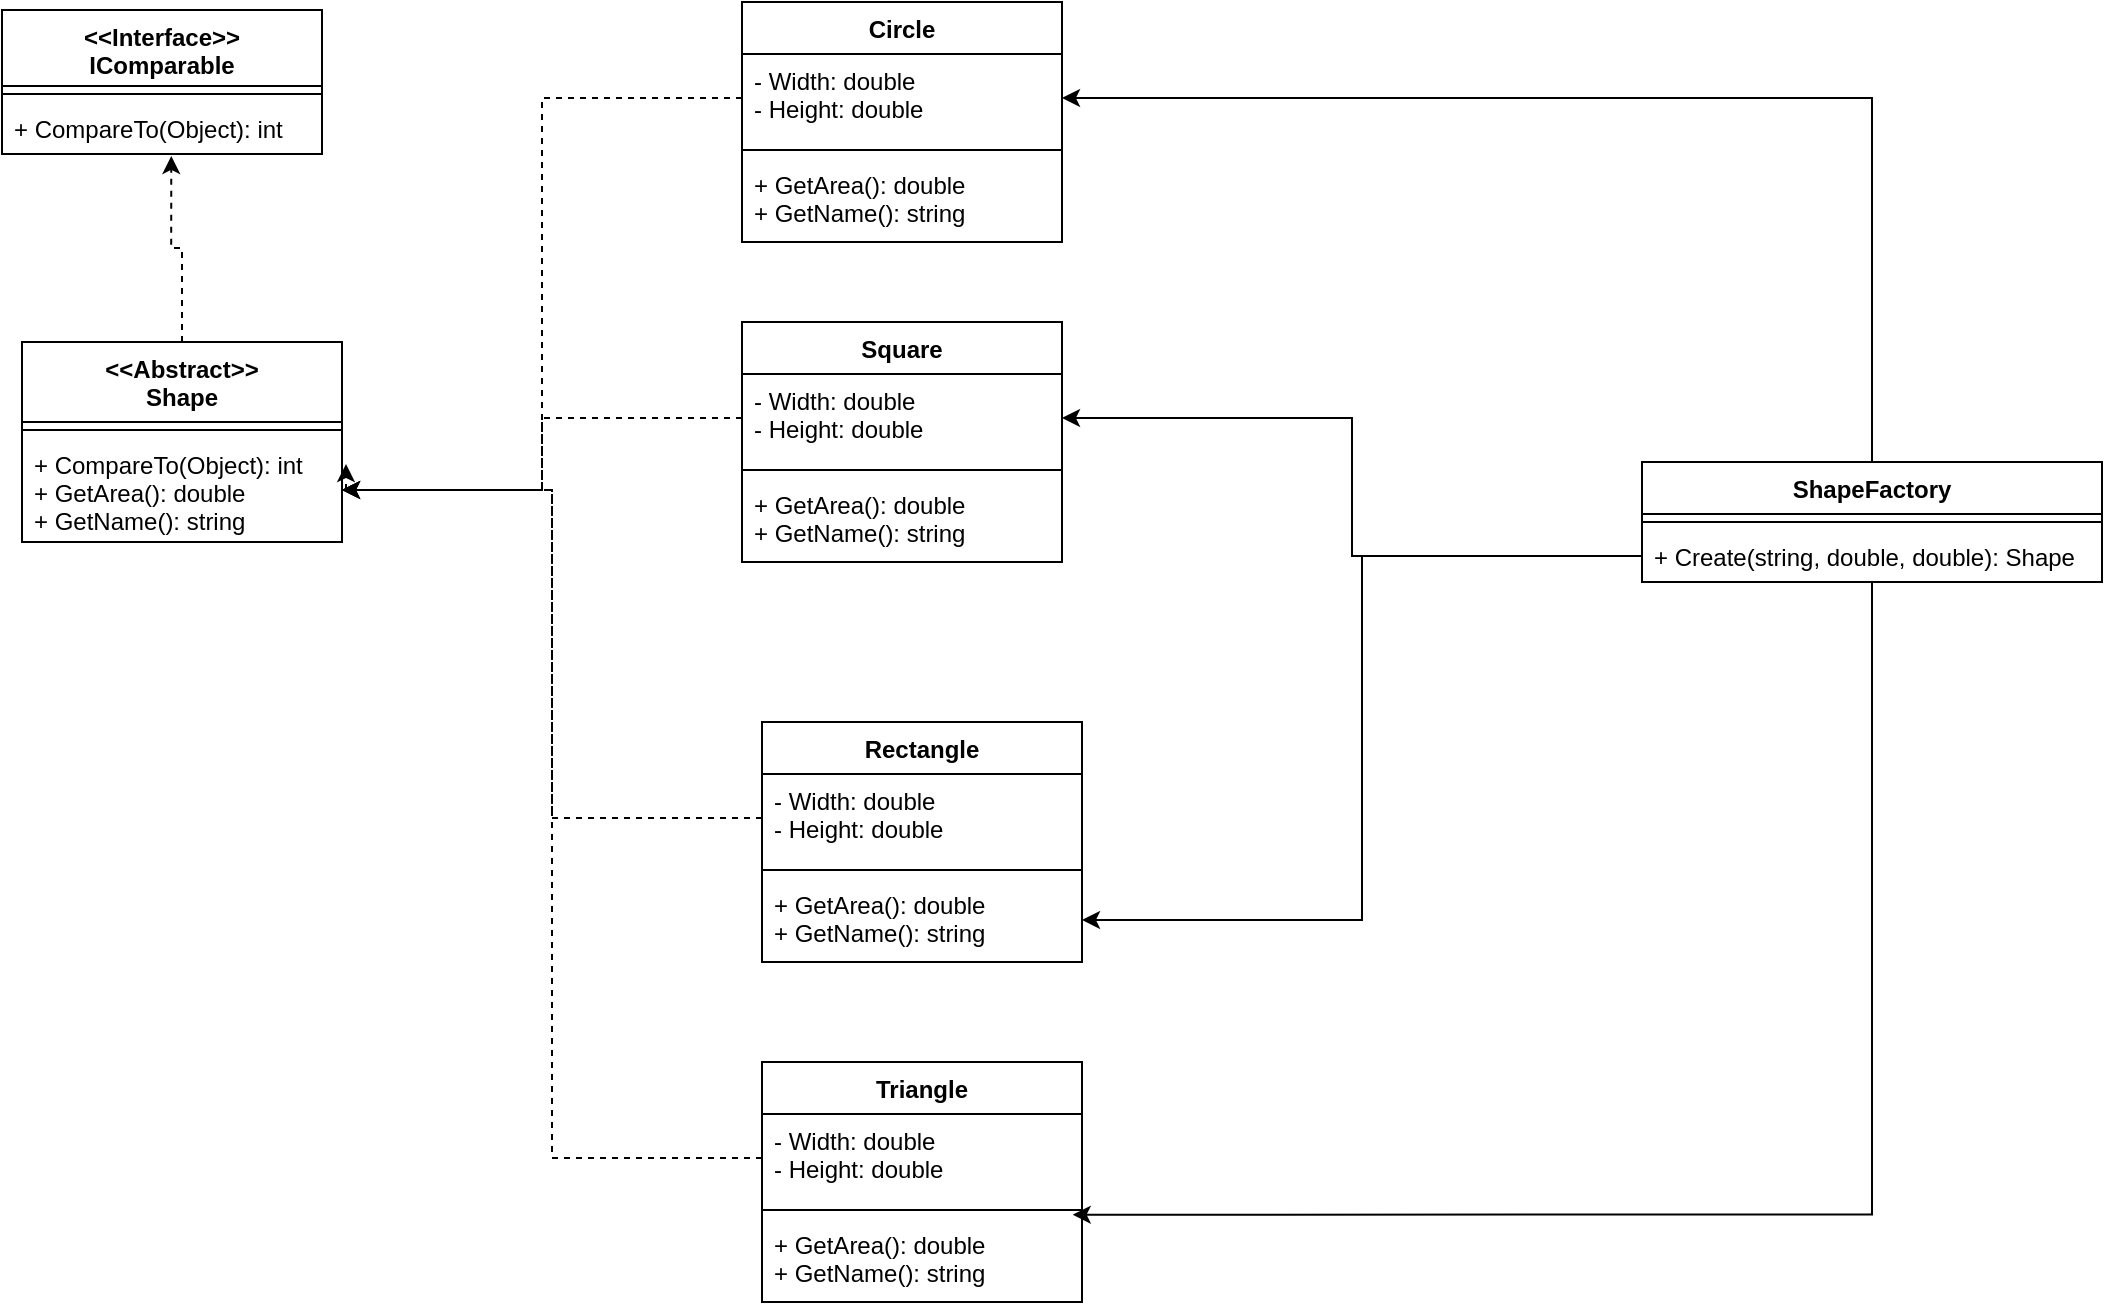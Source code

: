 <mxfile version="13.0.4" type="device"><diagram id="iYvQfbQ_R4lOOkqQBnf6" name="Page-1"><mxGraphModel dx="2062" dy="2174" grid="1" gridSize="10" guides="1" tooltips="1" connect="1" arrows="1" fold="1" page="1" pageScale="1" pageWidth="850" pageHeight="1100" math="0" shadow="0"><root><mxCell id="0"/><mxCell id="1" parent="0"/><mxCell id="OfjDRdBE-ZfUAaHL5wbv-13" style="edgeStyle=orthogonalEdgeStyle;rounded=0;orthogonalLoop=1;jettySize=auto;html=1;entryX=0.529;entryY=1.038;entryDx=0;entryDy=0;entryPerimeter=0;dashed=1;" edge="1" parent="1" source="OfjDRdBE-ZfUAaHL5wbv-5" target="OfjDRdBE-ZfUAaHL5wbv-12"><mxGeometry relative="1" as="geometry"/></mxCell><mxCell id="OfjDRdBE-ZfUAaHL5wbv-5" value="&lt;&lt;Abstract&gt;&gt;&#10;Shape" style="swimlane;fontStyle=1;align=center;verticalAlign=top;childLayout=stackLayout;horizontal=1;startSize=40;horizontalStack=0;resizeParent=1;resizeParentMax=0;resizeLast=0;collapsible=1;marginBottom=0;" vertex="1" parent="1"><mxGeometry x="130" y="80" width="160" height="100" as="geometry"/></mxCell><mxCell id="OfjDRdBE-ZfUAaHL5wbv-7" value="" style="line;strokeWidth=1;fillColor=none;align=left;verticalAlign=middle;spacingTop=-1;spacingLeft=3;spacingRight=3;rotatable=0;labelPosition=right;points=[];portConstraint=eastwest;" vertex="1" parent="OfjDRdBE-ZfUAaHL5wbv-5"><mxGeometry y="40" width="160" height="8" as="geometry"/></mxCell><mxCell id="OfjDRdBE-ZfUAaHL5wbv-8" value="+ CompareTo(Object): int&#10;+ GetArea(): double&#10;+ GetName(): string" style="text;strokeColor=none;fillColor=none;align=left;verticalAlign=top;spacingLeft=4;spacingRight=4;overflow=hidden;rotatable=0;points=[[0,0.5],[1,0.5]];portConstraint=eastwest;" vertex="1" parent="OfjDRdBE-ZfUAaHL5wbv-5"><mxGeometry y="48" width="160" height="52" as="geometry"/></mxCell><mxCell id="OfjDRdBE-ZfUAaHL5wbv-9" value="&lt;&lt;Interface&gt;&gt;&#10;IComparable" style="swimlane;fontStyle=1;align=center;verticalAlign=top;childLayout=stackLayout;horizontal=1;startSize=38;horizontalStack=0;resizeParent=1;resizeParentMax=0;resizeLast=0;collapsible=1;marginBottom=0;" vertex="1" parent="1"><mxGeometry x="120" y="-86" width="160" height="72" as="geometry"/></mxCell><mxCell id="OfjDRdBE-ZfUAaHL5wbv-11" value="" style="line;strokeWidth=1;fillColor=none;align=left;verticalAlign=middle;spacingTop=-1;spacingLeft=3;spacingRight=3;rotatable=0;labelPosition=right;points=[];portConstraint=eastwest;" vertex="1" parent="OfjDRdBE-ZfUAaHL5wbv-9"><mxGeometry y="38" width="160" height="8" as="geometry"/></mxCell><mxCell id="OfjDRdBE-ZfUAaHL5wbv-12" value="+ CompareTo(Object): int" style="text;strokeColor=none;fillColor=none;align=left;verticalAlign=top;spacingLeft=4;spacingRight=4;overflow=hidden;rotatable=0;points=[[0,0.5],[1,0.5]];portConstraint=eastwest;" vertex="1" parent="OfjDRdBE-ZfUAaHL5wbv-9"><mxGeometry y="46" width="160" height="26" as="geometry"/></mxCell><mxCell id="OfjDRdBE-ZfUAaHL5wbv-14" value="Triangle" style="swimlane;fontStyle=1;align=center;verticalAlign=top;childLayout=stackLayout;horizontal=1;startSize=26;horizontalStack=0;resizeParent=1;resizeParentMax=0;resizeLast=0;collapsible=1;marginBottom=0;" vertex="1" parent="1"><mxGeometry x="500" y="440" width="160" height="120" as="geometry"/></mxCell><mxCell id="OfjDRdBE-ZfUAaHL5wbv-15" value="- Width: double&#10;- Height: double" style="text;strokeColor=none;fillColor=none;align=left;verticalAlign=top;spacingLeft=4;spacingRight=4;overflow=hidden;rotatable=0;points=[[0,0.5],[1,0.5]];portConstraint=eastwest;" vertex="1" parent="OfjDRdBE-ZfUAaHL5wbv-14"><mxGeometry y="26" width="160" height="44" as="geometry"/></mxCell><mxCell id="OfjDRdBE-ZfUAaHL5wbv-16" value="" style="line;strokeWidth=1;fillColor=none;align=left;verticalAlign=middle;spacingTop=-1;spacingLeft=3;spacingRight=3;rotatable=0;labelPosition=right;points=[];portConstraint=eastwest;" vertex="1" parent="OfjDRdBE-ZfUAaHL5wbv-14"><mxGeometry y="70" width="160" height="8" as="geometry"/></mxCell><mxCell id="OfjDRdBE-ZfUAaHL5wbv-17" value="+ GetArea(): double&#10;+ GetName(): string" style="text;strokeColor=none;fillColor=none;align=left;verticalAlign=top;spacingLeft=4;spacingRight=4;overflow=hidden;rotatable=0;points=[[0,0.5],[1,0.5]];portConstraint=eastwest;" vertex="1" parent="OfjDRdBE-ZfUAaHL5wbv-14"><mxGeometry y="78" width="160" height="42" as="geometry"/></mxCell><mxCell id="OfjDRdBE-ZfUAaHL5wbv-18" value="Rectangle" style="swimlane;fontStyle=1;align=center;verticalAlign=top;childLayout=stackLayout;horizontal=1;startSize=26;horizontalStack=0;resizeParent=1;resizeParentMax=0;resizeLast=0;collapsible=1;marginBottom=0;" vertex="1" parent="1"><mxGeometry x="500" y="270" width="160" height="120" as="geometry"/></mxCell><mxCell id="OfjDRdBE-ZfUAaHL5wbv-19" value="- Width: double&#10;- Height: double" style="text;strokeColor=none;fillColor=none;align=left;verticalAlign=top;spacingLeft=4;spacingRight=4;overflow=hidden;rotatable=0;points=[[0,0.5],[1,0.5]];portConstraint=eastwest;" vertex="1" parent="OfjDRdBE-ZfUAaHL5wbv-18"><mxGeometry y="26" width="160" height="44" as="geometry"/></mxCell><mxCell id="OfjDRdBE-ZfUAaHL5wbv-20" value="" style="line;strokeWidth=1;fillColor=none;align=left;verticalAlign=middle;spacingTop=-1;spacingLeft=3;spacingRight=3;rotatable=0;labelPosition=right;points=[];portConstraint=eastwest;" vertex="1" parent="OfjDRdBE-ZfUAaHL5wbv-18"><mxGeometry y="70" width="160" height="8" as="geometry"/></mxCell><mxCell id="OfjDRdBE-ZfUAaHL5wbv-21" value="+ GetArea(): double&#10;+ GetName(): string" style="text;strokeColor=none;fillColor=none;align=left;verticalAlign=top;spacingLeft=4;spacingRight=4;overflow=hidden;rotatable=0;points=[[0,0.5],[1,0.5]];portConstraint=eastwest;" vertex="1" parent="OfjDRdBE-ZfUAaHL5wbv-18"><mxGeometry y="78" width="160" height="42" as="geometry"/></mxCell><mxCell id="OfjDRdBE-ZfUAaHL5wbv-22" value="Square" style="swimlane;fontStyle=1;align=center;verticalAlign=top;childLayout=stackLayout;horizontal=1;startSize=26;horizontalStack=0;resizeParent=1;resizeParentMax=0;resizeLast=0;collapsible=1;marginBottom=0;" vertex="1" parent="1"><mxGeometry x="490" y="70" width="160" height="120" as="geometry"/></mxCell><mxCell id="OfjDRdBE-ZfUAaHL5wbv-23" value="- Width: double&#10;- Height: double" style="text;strokeColor=none;fillColor=none;align=left;verticalAlign=top;spacingLeft=4;spacingRight=4;overflow=hidden;rotatable=0;points=[[0,0.5],[1,0.5]];portConstraint=eastwest;" vertex="1" parent="OfjDRdBE-ZfUAaHL5wbv-22"><mxGeometry y="26" width="160" height="44" as="geometry"/></mxCell><mxCell id="OfjDRdBE-ZfUAaHL5wbv-24" value="" style="line;strokeWidth=1;fillColor=none;align=left;verticalAlign=middle;spacingTop=-1;spacingLeft=3;spacingRight=3;rotatable=0;labelPosition=right;points=[];portConstraint=eastwest;" vertex="1" parent="OfjDRdBE-ZfUAaHL5wbv-22"><mxGeometry y="70" width="160" height="8" as="geometry"/></mxCell><mxCell id="OfjDRdBE-ZfUAaHL5wbv-25" value="+ GetArea(): double&#10;+ GetName(): string" style="text;strokeColor=none;fillColor=none;align=left;verticalAlign=top;spacingLeft=4;spacingRight=4;overflow=hidden;rotatable=0;points=[[0,0.5],[1,0.5]];portConstraint=eastwest;" vertex="1" parent="OfjDRdBE-ZfUAaHL5wbv-22"><mxGeometry y="78" width="160" height="42" as="geometry"/></mxCell><mxCell id="OfjDRdBE-ZfUAaHL5wbv-26" value="Circle" style="swimlane;fontStyle=1;align=center;verticalAlign=top;childLayout=stackLayout;horizontal=1;startSize=26;horizontalStack=0;resizeParent=1;resizeParentMax=0;resizeLast=0;collapsible=1;marginBottom=0;" vertex="1" parent="1"><mxGeometry x="490" y="-90" width="160" height="120" as="geometry"/></mxCell><mxCell id="OfjDRdBE-ZfUAaHL5wbv-27" value="- Width: double&#10;- Height: double" style="text;strokeColor=none;fillColor=none;align=left;verticalAlign=top;spacingLeft=4;spacingRight=4;overflow=hidden;rotatable=0;points=[[0,0.5],[1,0.5]];portConstraint=eastwest;" vertex="1" parent="OfjDRdBE-ZfUAaHL5wbv-26"><mxGeometry y="26" width="160" height="44" as="geometry"/></mxCell><mxCell id="OfjDRdBE-ZfUAaHL5wbv-28" value="" style="line;strokeWidth=1;fillColor=none;align=left;verticalAlign=middle;spacingTop=-1;spacingLeft=3;spacingRight=3;rotatable=0;labelPosition=right;points=[];portConstraint=eastwest;" vertex="1" parent="OfjDRdBE-ZfUAaHL5wbv-26"><mxGeometry y="70" width="160" height="8" as="geometry"/></mxCell><mxCell id="OfjDRdBE-ZfUAaHL5wbv-29" value="+ GetArea(): double&#10;+ GetName(): string" style="text;strokeColor=none;fillColor=none;align=left;verticalAlign=top;spacingLeft=4;spacingRight=4;overflow=hidden;rotatable=0;points=[[0,0.5],[1,0.5]];portConstraint=eastwest;" vertex="1" parent="OfjDRdBE-ZfUAaHL5wbv-26"><mxGeometry y="78" width="160" height="42" as="geometry"/></mxCell><mxCell id="OfjDRdBE-ZfUAaHL5wbv-30" style="edgeStyle=orthogonalEdgeStyle;rounded=0;orthogonalLoop=1;jettySize=auto;html=1;dashed=1;" edge="1" parent="1" source="OfjDRdBE-ZfUAaHL5wbv-19" target="OfjDRdBE-ZfUAaHL5wbv-8"><mxGeometry relative="1" as="geometry"/></mxCell><mxCell id="OfjDRdBE-ZfUAaHL5wbv-31" style="edgeStyle=orthogonalEdgeStyle;rounded=0;orthogonalLoop=1;jettySize=auto;html=1;dashed=1;" edge="1" parent="1" source="OfjDRdBE-ZfUAaHL5wbv-23"><mxGeometry relative="1" as="geometry"><mxPoint x="292" y="141" as="targetPoint"/><Array as="points"><mxPoint x="390" y="118"/><mxPoint x="390" y="154"/><mxPoint x="292" y="154"/></Array></mxGeometry></mxCell><mxCell id="OfjDRdBE-ZfUAaHL5wbv-32" style="edgeStyle=orthogonalEdgeStyle;rounded=0;orthogonalLoop=1;jettySize=auto;html=1;dashed=1;" edge="1" parent="1" source="OfjDRdBE-ZfUAaHL5wbv-27" target="OfjDRdBE-ZfUAaHL5wbv-8"><mxGeometry relative="1" as="geometry"/></mxCell><mxCell id="OfjDRdBE-ZfUAaHL5wbv-33" style="edgeStyle=orthogonalEdgeStyle;rounded=0;orthogonalLoop=1;jettySize=auto;html=1;dashed=1;" edge="1" parent="1" source="OfjDRdBE-ZfUAaHL5wbv-15" target="OfjDRdBE-ZfUAaHL5wbv-8"><mxGeometry relative="1" as="geometry"/></mxCell><mxCell id="OfjDRdBE-ZfUAaHL5wbv-35" style="edgeStyle=orthogonalEdgeStyle;rounded=0;orthogonalLoop=1;jettySize=auto;html=1;" edge="1" parent="1" source="OfjDRdBE-ZfUAaHL5wbv-1" target="OfjDRdBE-ZfUAaHL5wbv-27"><mxGeometry relative="1" as="geometry"/></mxCell><mxCell id="OfjDRdBE-ZfUAaHL5wbv-38" style="edgeStyle=orthogonalEdgeStyle;rounded=0;orthogonalLoop=1;jettySize=auto;html=1;entryX=0.971;entryY=-0.04;entryDx=0;entryDy=0;entryPerimeter=0;" edge="1" parent="1" source="OfjDRdBE-ZfUAaHL5wbv-1" target="OfjDRdBE-ZfUAaHL5wbv-17"><mxGeometry relative="1" as="geometry"/></mxCell><mxCell id="OfjDRdBE-ZfUAaHL5wbv-1" value="ShapeFactory" style="swimlane;fontStyle=1;align=center;verticalAlign=top;childLayout=stackLayout;horizontal=1;startSize=26;horizontalStack=0;resizeParent=1;resizeParentMax=0;resizeLast=0;collapsible=1;marginBottom=0;" vertex="1" parent="1"><mxGeometry x="940" y="140" width="230" height="60" as="geometry"/></mxCell><mxCell id="OfjDRdBE-ZfUAaHL5wbv-3" value="" style="line;strokeWidth=1;fillColor=none;align=left;verticalAlign=middle;spacingTop=-1;spacingLeft=3;spacingRight=3;rotatable=0;labelPosition=right;points=[];portConstraint=eastwest;" vertex="1" parent="OfjDRdBE-ZfUAaHL5wbv-1"><mxGeometry y="26" width="230" height="8" as="geometry"/></mxCell><mxCell id="OfjDRdBE-ZfUAaHL5wbv-4" value="+ Create(string, double, double): Shape" style="text;strokeColor=none;fillColor=none;align=left;verticalAlign=top;spacingLeft=4;spacingRight=4;overflow=hidden;rotatable=0;points=[[0,0.5],[1,0.5]];portConstraint=eastwest;" vertex="1" parent="OfjDRdBE-ZfUAaHL5wbv-1"><mxGeometry y="34" width="230" height="26" as="geometry"/></mxCell><mxCell id="OfjDRdBE-ZfUAaHL5wbv-36" style="edgeStyle=orthogonalEdgeStyle;rounded=0;orthogonalLoop=1;jettySize=auto;html=1;" edge="1" parent="1" source="OfjDRdBE-ZfUAaHL5wbv-4" target="OfjDRdBE-ZfUAaHL5wbv-23"><mxGeometry relative="1" as="geometry"/></mxCell><mxCell id="OfjDRdBE-ZfUAaHL5wbv-37" style="edgeStyle=orthogonalEdgeStyle;rounded=0;orthogonalLoop=1;jettySize=auto;html=1;" edge="1" parent="1" source="OfjDRdBE-ZfUAaHL5wbv-4" target="OfjDRdBE-ZfUAaHL5wbv-21"><mxGeometry relative="1" as="geometry"/></mxCell></root></mxGraphModel></diagram></mxfile>